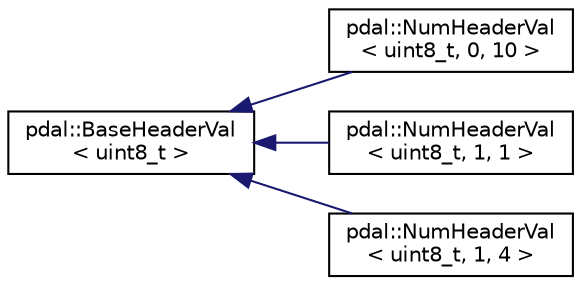 digraph "Graphical Class Hierarchy"
{
  edge [fontname="Helvetica",fontsize="10",labelfontname="Helvetica",labelfontsize="10"];
  node [fontname="Helvetica",fontsize="10",shape=record];
  rankdir="LR";
  Node1 [label="pdal::BaseHeaderVal\l\< uint8_t \>",height=0.2,width=0.4,color="black", fillcolor="white", style="filled",URL="$classpdal_1_1BaseHeaderVal.html"];
  Node1 -> Node2 [dir="back",color="midnightblue",fontsize="10",style="solid",fontname="Helvetica"];
  Node2 [label="pdal::NumHeaderVal\l\< uint8_t, 0, 10 \>",height=0.2,width=0.4,color="black", fillcolor="white", style="filled",URL="$classpdal_1_1NumHeaderVal.html"];
  Node1 -> Node3 [dir="back",color="midnightblue",fontsize="10",style="solid",fontname="Helvetica"];
  Node3 [label="pdal::NumHeaderVal\l\< uint8_t, 1, 1 \>",height=0.2,width=0.4,color="black", fillcolor="white", style="filled",URL="$classpdal_1_1NumHeaderVal.html"];
  Node1 -> Node4 [dir="back",color="midnightblue",fontsize="10",style="solid",fontname="Helvetica"];
  Node4 [label="pdal::NumHeaderVal\l\< uint8_t, 1, 4 \>",height=0.2,width=0.4,color="black", fillcolor="white", style="filled",URL="$classpdal_1_1NumHeaderVal.html"];
}
